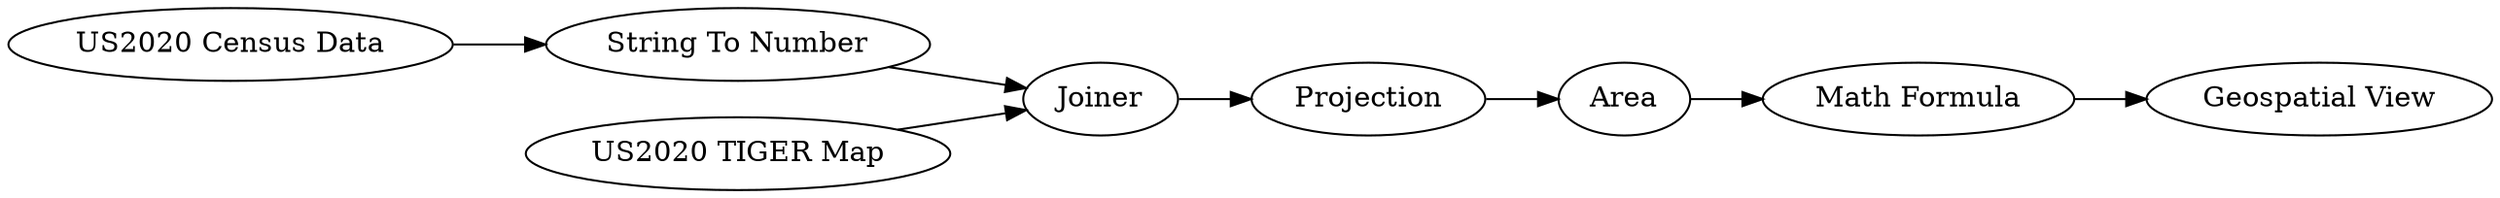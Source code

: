 digraph {
	37 [label="US2020 Census Data"]
	39 [label="US2020 TIGER Map"]
	93 [label=Joiner]
	94 [label="String To Number"]
	95 [label=Area]
	97 [label="Math Formula"]
	102 [label="Geospatial View"]
	103 [label=Projection]
	37 -> 94
	39 -> 93
	93 -> 103
	94 -> 93
	95 -> 97
	97 -> 102
	103 -> 95
	rankdir=LR
}
